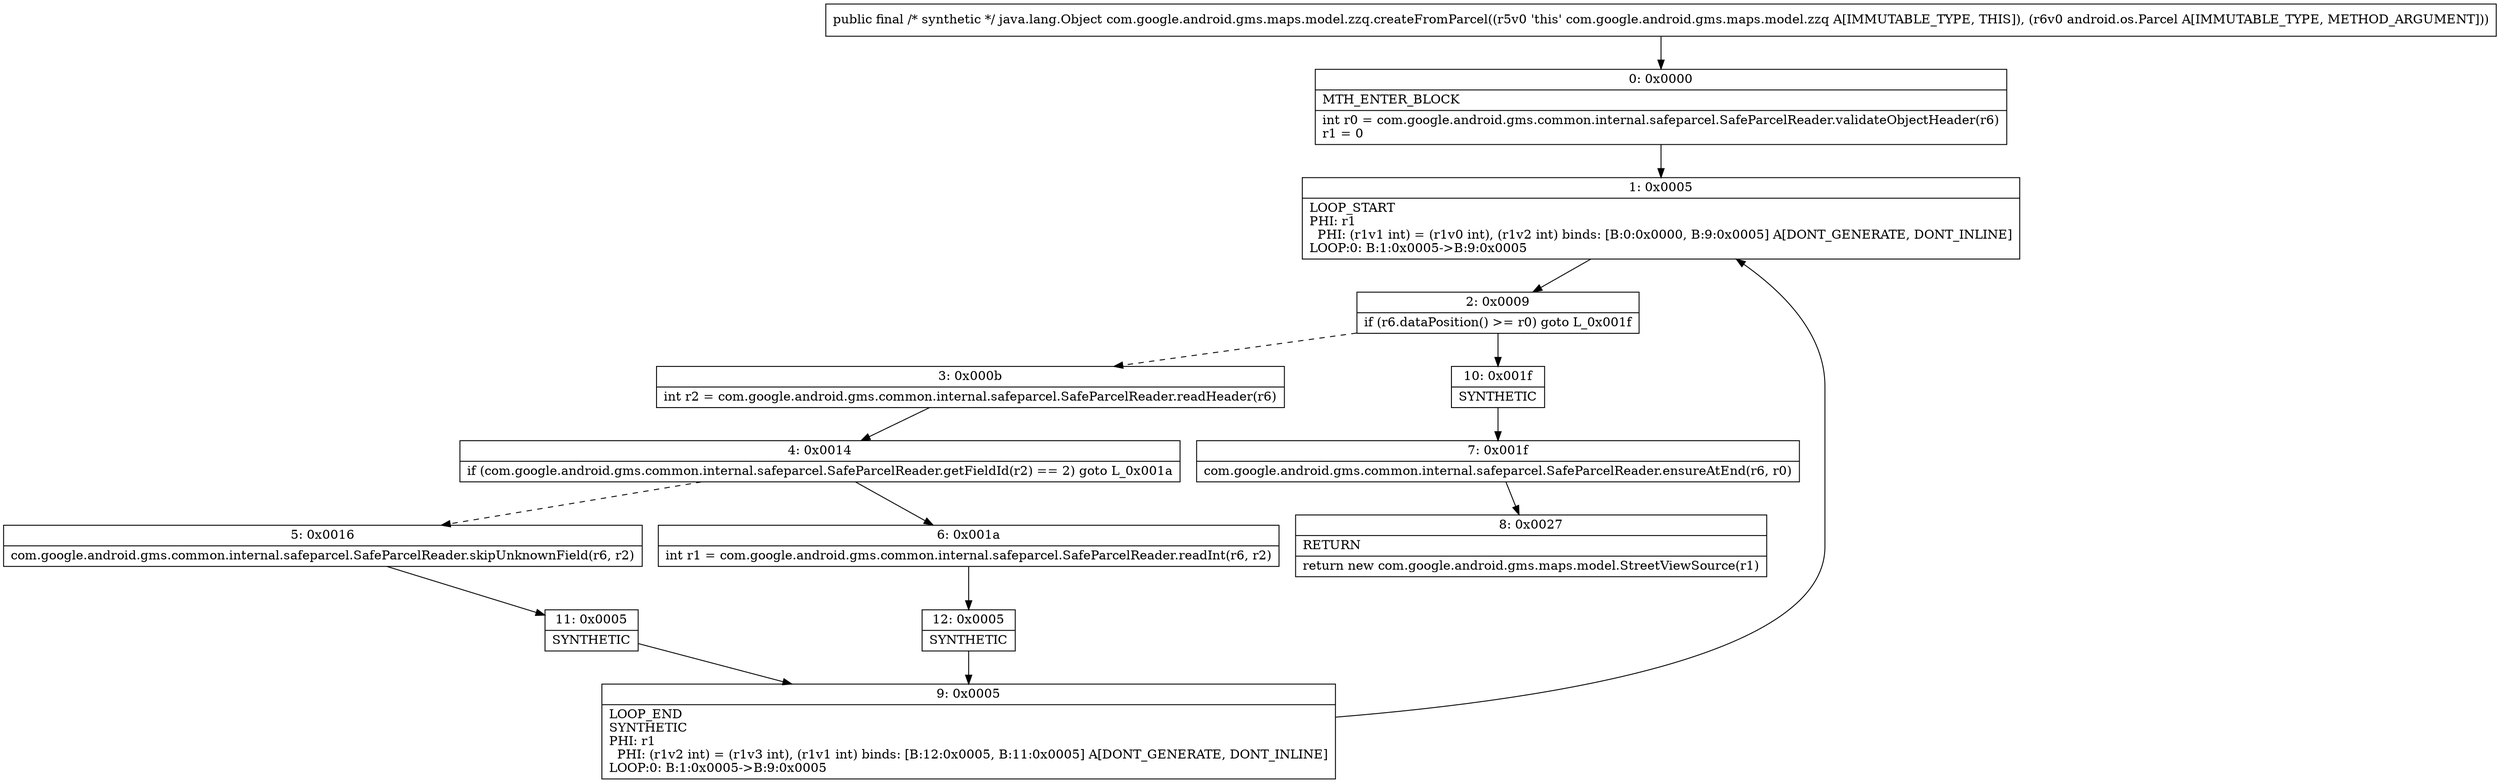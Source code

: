 digraph "CFG forcom.google.android.gms.maps.model.zzq.createFromParcel(Landroid\/os\/Parcel;)Ljava\/lang\/Object;" {
Node_0 [shape=record,label="{0\:\ 0x0000|MTH_ENTER_BLOCK\l|int r0 = com.google.android.gms.common.internal.safeparcel.SafeParcelReader.validateObjectHeader(r6)\lr1 = 0\l}"];
Node_1 [shape=record,label="{1\:\ 0x0005|LOOP_START\lPHI: r1 \l  PHI: (r1v1 int) = (r1v0 int), (r1v2 int) binds: [B:0:0x0000, B:9:0x0005] A[DONT_GENERATE, DONT_INLINE]\lLOOP:0: B:1:0x0005\-\>B:9:0x0005\l}"];
Node_2 [shape=record,label="{2\:\ 0x0009|if (r6.dataPosition() \>= r0) goto L_0x001f\l}"];
Node_3 [shape=record,label="{3\:\ 0x000b|int r2 = com.google.android.gms.common.internal.safeparcel.SafeParcelReader.readHeader(r6)\l}"];
Node_4 [shape=record,label="{4\:\ 0x0014|if (com.google.android.gms.common.internal.safeparcel.SafeParcelReader.getFieldId(r2) == 2) goto L_0x001a\l}"];
Node_5 [shape=record,label="{5\:\ 0x0016|com.google.android.gms.common.internal.safeparcel.SafeParcelReader.skipUnknownField(r6, r2)\l}"];
Node_6 [shape=record,label="{6\:\ 0x001a|int r1 = com.google.android.gms.common.internal.safeparcel.SafeParcelReader.readInt(r6, r2)\l}"];
Node_7 [shape=record,label="{7\:\ 0x001f|com.google.android.gms.common.internal.safeparcel.SafeParcelReader.ensureAtEnd(r6, r0)\l}"];
Node_8 [shape=record,label="{8\:\ 0x0027|RETURN\l|return new com.google.android.gms.maps.model.StreetViewSource(r1)\l}"];
Node_9 [shape=record,label="{9\:\ 0x0005|LOOP_END\lSYNTHETIC\lPHI: r1 \l  PHI: (r1v2 int) = (r1v3 int), (r1v1 int) binds: [B:12:0x0005, B:11:0x0005] A[DONT_GENERATE, DONT_INLINE]\lLOOP:0: B:1:0x0005\-\>B:9:0x0005\l}"];
Node_10 [shape=record,label="{10\:\ 0x001f|SYNTHETIC\l}"];
Node_11 [shape=record,label="{11\:\ 0x0005|SYNTHETIC\l}"];
Node_12 [shape=record,label="{12\:\ 0x0005|SYNTHETIC\l}"];
MethodNode[shape=record,label="{public final \/* synthetic *\/ java.lang.Object com.google.android.gms.maps.model.zzq.createFromParcel((r5v0 'this' com.google.android.gms.maps.model.zzq A[IMMUTABLE_TYPE, THIS]), (r6v0 android.os.Parcel A[IMMUTABLE_TYPE, METHOD_ARGUMENT])) }"];
MethodNode -> Node_0;
Node_0 -> Node_1;
Node_1 -> Node_2;
Node_2 -> Node_3[style=dashed];
Node_2 -> Node_10;
Node_3 -> Node_4;
Node_4 -> Node_5[style=dashed];
Node_4 -> Node_6;
Node_5 -> Node_11;
Node_6 -> Node_12;
Node_7 -> Node_8;
Node_9 -> Node_1;
Node_10 -> Node_7;
Node_11 -> Node_9;
Node_12 -> Node_9;
}


